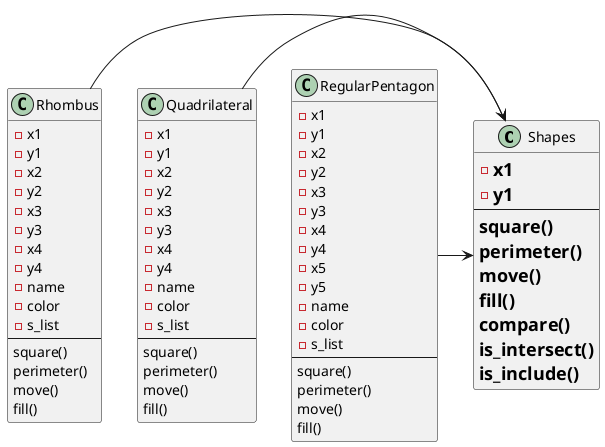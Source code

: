 @startuml

class Shapes
{
    -=x1
    -=y1
    --
    =square()
    =perimeter()
    =move()
    =fill()
    =compare()
    =is_intersect()
    =is_include()
}

class Rhombus
{
    -x1
    -y1
    -x2
    -y2
    -x3
    -y3
    -x4
    -y4
    -name
    -color
    -s_list
    --
    square()
    perimeter()
    move()
    fill()
}

class Quadrilateral
{
    -x1
    -y1
    -x2
    -y2
    -x3
    -y3
    -x4
    -y4
    -name
    -color
    -s_list
    --
    square()
    perimeter()
    move()
    fill()
}

class RegularPentagon
{
    -x1
    -y1
    -x2
    -y2
    -x3
    -y3
    -x4
    -y4
    -x5
    -y5
    -name
    -color
    -s_list
    --
    square()
    perimeter()
    move()
    fill()
}

Rhombus -> Shapes
Quadrilateral -> Shapes
RegularPentagon -> Shapes

@enduml